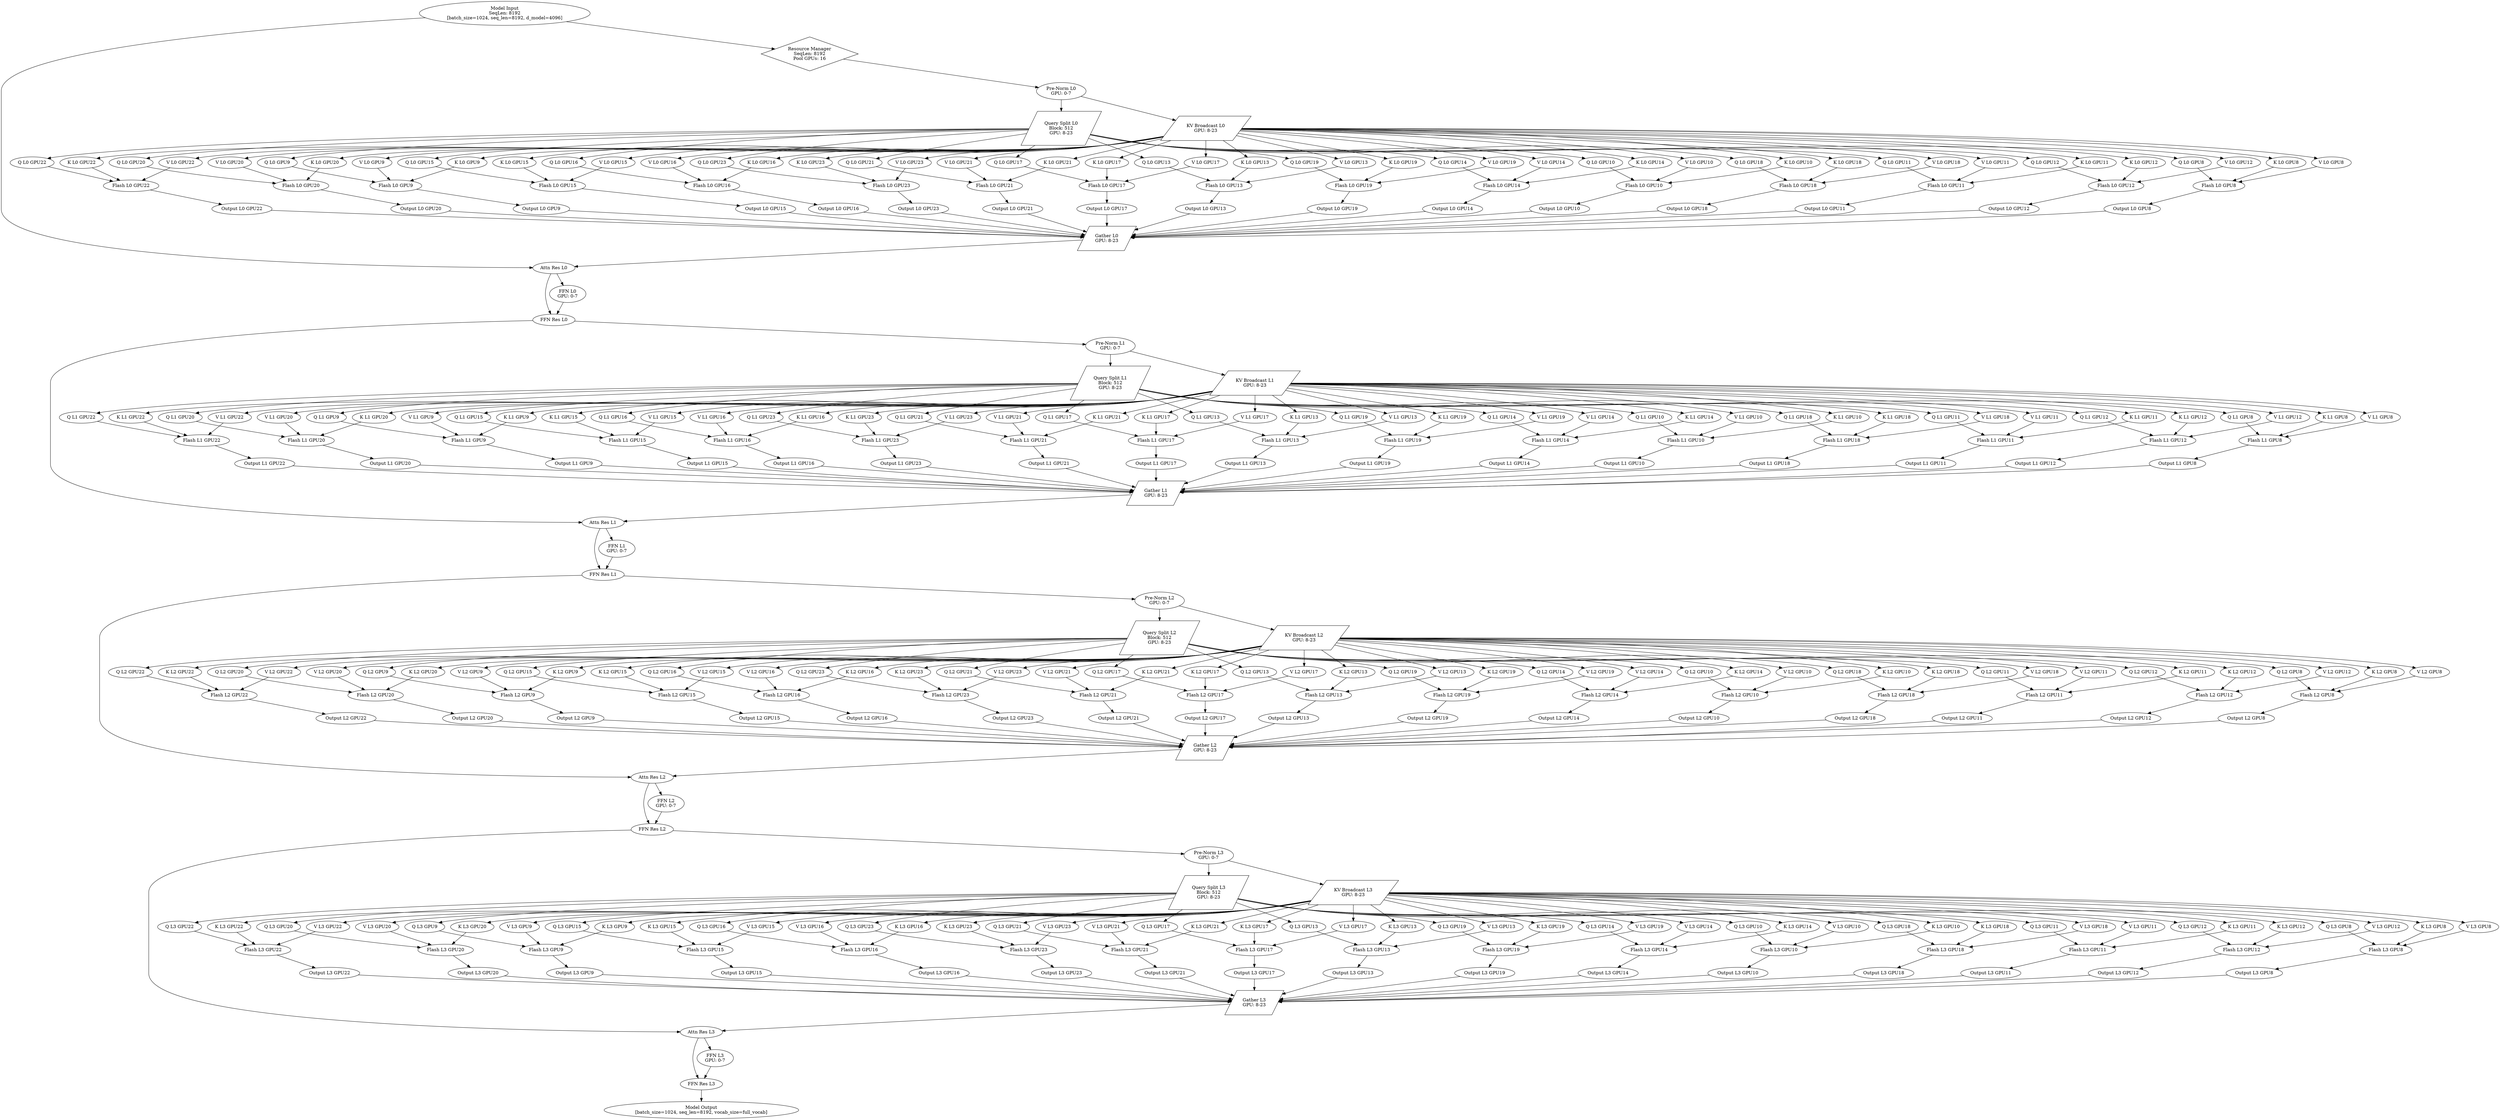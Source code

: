 digraph FA_Pool_24GPU_Config {
	rankdir=TB splines=spline
	input [label="Model Input
SeqLen: 8192
[batch_size=1024, seq_len=8192, d_model=4096]" fillcolor=lightgreen shape=ellipse]
	manager [label="Resource Manager
SeqLen: 8192
Pool GPUs: 16" fillcolor=gold shape=diamond]
	layer0_prenorm [label="Pre-Norm L0
GPU: 0-7" fillcolor=lightblue]
	layer0_qsplit [label="Query Split L0
Block: 512
GPU: 8-23" fillcolor=yellow shape=parallelogram]
	layer0_kvbroadcast [label="KV Broadcast L0
GPU: 8-23" fillcolor=yellow shape=parallelogram]
	layer0_attn_q_0 [label="Q L0 GPU8" fillcolor=lightcoral]
	layer0_attn_k_0 [label="K L0 GPU8" fillcolor=lightcoral]
	layer0_attn_v_0 [label="V L0 GPU8" fillcolor=lightcoral]
	layer0_flash_0 [label="Flash L0 GPU8" fillcolor=lightcoral]
	layer0_out_0 [label="Output L0 GPU8" fillcolor=lightcoral]
	layer0_attn_q_1 [label="Q L0 GPU9" fillcolor=lightcoral]
	layer0_attn_k_1 [label="K L0 GPU9" fillcolor=lightcoral]
	layer0_attn_v_1 [label="V L0 GPU9" fillcolor=lightcoral]
	layer0_flash_1 [label="Flash L0 GPU9" fillcolor=lightcoral]
	layer0_out_1 [label="Output L0 GPU9" fillcolor=lightcoral]
	layer0_attn_q_2 [label="Q L0 GPU10" fillcolor=lightcoral]
	layer0_attn_k_2 [label="K L0 GPU10" fillcolor=lightcoral]
	layer0_attn_v_2 [label="V L0 GPU10" fillcolor=lightcoral]
	layer0_flash_2 [label="Flash L0 GPU10" fillcolor=lightcoral]
	layer0_out_2 [label="Output L0 GPU10" fillcolor=lightcoral]
	layer0_attn_q_3 [label="Q L0 GPU11" fillcolor=lightcoral]
	layer0_attn_k_3 [label="K L0 GPU11" fillcolor=lightcoral]
	layer0_attn_v_3 [label="V L0 GPU11" fillcolor=lightcoral]
	layer0_flash_3 [label="Flash L0 GPU11" fillcolor=lightcoral]
	layer0_out_3 [label="Output L0 GPU11" fillcolor=lightcoral]
	layer0_attn_q_4 [label="Q L0 GPU12" fillcolor=lightcoral]
	layer0_attn_k_4 [label="K L0 GPU12" fillcolor=lightcoral]
	layer0_attn_v_4 [label="V L0 GPU12" fillcolor=lightcoral]
	layer0_flash_4 [label="Flash L0 GPU12" fillcolor=lightcoral]
	layer0_out_4 [label="Output L0 GPU12" fillcolor=lightcoral]
	layer0_attn_q_5 [label="Q L0 GPU13" fillcolor=lightcoral]
	layer0_attn_k_5 [label="K L0 GPU13" fillcolor=lightcoral]
	layer0_attn_v_5 [label="V L0 GPU13" fillcolor=lightcoral]
	layer0_flash_5 [label="Flash L0 GPU13" fillcolor=lightcoral]
	layer0_out_5 [label="Output L0 GPU13" fillcolor=lightcoral]
	layer0_attn_q_6 [label="Q L0 GPU14" fillcolor=lightcoral]
	layer0_attn_k_6 [label="K L0 GPU14" fillcolor=lightcoral]
	layer0_attn_v_6 [label="V L0 GPU14" fillcolor=lightcoral]
	layer0_flash_6 [label="Flash L0 GPU14" fillcolor=lightcoral]
	layer0_out_6 [label="Output L0 GPU14" fillcolor=lightcoral]
	layer0_attn_q_7 [label="Q L0 GPU15" fillcolor=lightcoral]
	layer0_attn_k_7 [label="K L0 GPU15" fillcolor=lightcoral]
	layer0_attn_v_7 [label="V L0 GPU15" fillcolor=lightcoral]
	layer0_flash_7 [label="Flash L0 GPU15" fillcolor=lightcoral]
	layer0_out_7 [label="Output L0 GPU15" fillcolor=lightcoral]
	layer0_attn_q_8 [label="Q L0 GPU16" fillcolor=lightcoral]
	layer0_attn_k_8 [label="K L0 GPU16" fillcolor=lightcoral]
	layer0_attn_v_8 [label="V L0 GPU16" fillcolor=lightcoral]
	layer0_flash_8 [label="Flash L0 GPU16" fillcolor=lightcoral]
	layer0_out_8 [label="Output L0 GPU16" fillcolor=lightcoral]
	layer0_attn_q_9 [label="Q L0 GPU17" fillcolor=lightcoral]
	layer0_attn_k_9 [label="K L0 GPU17" fillcolor=lightcoral]
	layer0_attn_v_9 [label="V L0 GPU17" fillcolor=lightcoral]
	layer0_flash_9 [label="Flash L0 GPU17" fillcolor=lightcoral]
	layer0_out_9 [label="Output L0 GPU17" fillcolor=lightcoral]
	layer0_attn_q_10 [label="Q L0 GPU18" fillcolor=lightcoral]
	layer0_attn_k_10 [label="K L0 GPU18" fillcolor=lightcoral]
	layer0_attn_v_10 [label="V L0 GPU18" fillcolor=lightcoral]
	layer0_flash_10 [label="Flash L0 GPU18" fillcolor=lightcoral]
	layer0_out_10 [label="Output L0 GPU18" fillcolor=lightcoral]
	layer0_attn_q_11 [label="Q L0 GPU19" fillcolor=lightcoral]
	layer0_attn_k_11 [label="K L0 GPU19" fillcolor=lightcoral]
	layer0_attn_v_11 [label="V L0 GPU19" fillcolor=lightcoral]
	layer0_flash_11 [label="Flash L0 GPU19" fillcolor=lightcoral]
	layer0_out_11 [label="Output L0 GPU19" fillcolor=lightcoral]
	layer0_attn_q_12 [label="Q L0 GPU20" fillcolor=lightcoral]
	layer0_attn_k_12 [label="K L0 GPU20" fillcolor=lightcoral]
	layer0_attn_v_12 [label="V L0 GPU20" fillcolor=lightcoral]
	layer0_flash_12 [label="Flash L0 GPU20" fillcolor=lightcoral]
	layer0_out_12 [label="Output L0 GPU20" fillcolor=lightcoral]
	layer0_attn_q_13 [label="Q L0 GPU21" fillcolor=lightcoral]
	layer0_attn_k_13 [label="K L0 GPU21" fillcolor=lightcoral]
	layer0_attn_v_13 [label="V L0 GPU21" fillcolor=lightcoral]
	layer0_flash_13 [label="Flash L0 GPU21" fillcolor=lightcoral]
	layer0_out_13 [label="Output L0 GPU21" fillcolor=lightcoral]
	layer0_attn_q_14 [label="Q L0 GPU22" fillcolor=lightcoral]
	layer0_attn_k_14 [label="K L0 GPU22" fillcolor=lightcoral]
	layer0_attn_v_14 [label="V L0 GPU22" fillcolor=lightcoral]
	layer0_flash_14 [label="Flash L0 GPU22" fillcolor=lightcoral]
	layer0_out_14 [label="Output L0 GPU22" fillcolor=lightcoral]
	layer0_attn_q_15 [label="Q L0 GPU23" fillcolor=lightcoral]
	layer0_attn_k_15 [label="K L0 GPU23" fillcolor=lightcoral]
	layer0_attn_v_15 [label="V L0 GPU23" fillcolor=lightcoral]
	layer0_flash_15 [label="Flash L0 GPU23" fillcolor=lightcoral]
	layer0_out_15 [label="Output L0 GPU23" fillcolor=lightcoral]
	layer0_gather [label="Gather L0
GPU: 8-23" fillcolor=yellow shape=parallelogram]
	layer0_attn_res [label="Attn Res L0" fillcolor=orange shape=ellipse]
	layer0_ffn [label="FFN L0
GPU: 0-7" fillcolor=lightblue]
	layer0_ffn_res [label="FFN Res L0" fillcolor=orange shape=ellipse]
	layer1_prenorm [label="Pre-Norm L1
GPU: 0-7" fillcolor=lightblue]
	layer1_qsplit [label="Query Split L1
Block: 512
GPU: 8-23" fillcolor=yellow shape=parallelogram]
	layer1_kvbroadcast [label="KV Broadcast L1
GPU: 8-23" fillcolor=yellow shape=parallelogram]
	layer1_attn_q_0 [label="Q L1 GPU8" fillcolor=lightcoral]
	layer1_attn_k_0 [label="K L1 GPU8" fillcolor=lightcoral]
	layer1_attn_v_0 [label="V L1 GPU8" fillcolor=lightcoral]
	layer1_flash_0 [label="Flash L1 GPU8" fillcolor=lightcoral]
	layer1_out_0 [label="Output L1 GPU8" fillcolor=lightcoral]
	layer1_attn_q_1 [label="Q L1 GPU9" fillcolor=lightcoral]
	layer1_attn_k_1 [label="K L1 GPU9" fillcolor=lightcoral]
	layer1_attn_v_1 [label="V L1 GPU9" fillcolor=lightcoral]
	layer1_flash_1 [label="Flash L1 GPU9" fillcolor=lightcoral]
	layer1_out_1 [label="Output L1 GPU9" fillcolor=lightcoral]
	layer1_attn_q_2 [label="Q L1 GPU10" fillcolor=lightcoral]
	layer1_attn_k_2 [label="K L1 GPU10" fillcolor=lightcoral]
	layer1_attn_v_2 [label="V L1 GPU10" fillcolor=lightcoral]
	layer1_flash_2 [label="Flash L1 GPU10" fillcolor=lightcoral]
	layer1_out_2 [label="Output L1 GPU10" fillcolor=lightcoral]
	layer1_attn_q_3 [label="Q L1 GPU11" fillcolor=lightcoral]
	layer1_attn_k_3 [label="K L1 GPU11" fillcolor=lightcoral]
	layer1_attn_v_3 [label="V L1 GPU11" fillcolor=lightcoral]
	layer1_flash_3 [label="Flash L1 GPU11" fillcolor=lightcoral]
	layer1_out_3 [label="Output L1 GPU11" fillcolor=lightcoral]
	layer1_attn_q_4 [label="Q L1 GPU12" fillcolor=lightcoral]
	layer1_attn_k_4 [label="K L1 GPU12" fillcolor=lightcoral]
	layer1_attn_v_4 [label="V L1 GPU12" fillcolor=lightcoral]
	layer1_flash_4 [label="Flash L1 GPU12" fillcolor=lightcoral]
	layer1_out_4 [label="Output L1 GPU12" fillcolor=lightcoral]
	layer1_attn_q_5 [label="Q L1 GPU13" fillcolor=lightcoral]
	layer1_attn_k_5 [label="K L1 GPU13" fillcolor=lightcoral]
	layer1_attn_v_5 [label="V L1 GPU13" fillcolor=lightcoral]
	layer1_flash_5 [label="Flash L1 GPU13" fillcolor=lightcoral]
	layer1_out_5 [label="Output L1 GPU13" fillcolor=lightcoral]
	layer1_attn_q_6 [label="Q L1 GPU14" fillcolor=lightcoral]
	layer1_attn_k_6 [label="K L1 GPU14" fillcolor=lightcoral]
	layer1_attn_v_6 [label="V L1 GPU14" fillcolor=lightcoral]
	layer1_flash_6 [label="Flash L1 GPU14" fillcolor=lightcoral]
	layer1_out_6 [label="Output L1 GPU14" fillcolor=lightcoral]
	layer1_attn_q_7 [label="Q L1 GPU15" fillcolor=lightcoral]
	layer1_attn_k_7 [label="K L1 GPU15" fillcolor=lightcoral]
	layer1_attn_v_7 [label="V L1 GPU15" fillcolor=lightcoral]
	layer1_flash_7 [label="Flash L1 GPU15" fillcolor=lightcoral]
	layer1_out_7 [label="Output L1 GPU15" fillcolor=lightcoral]
	layer1_attn_q_8 [label="Q L1 GPU16" fillcolor=lightcoral]
	layer1_attn_k_8 [label="K L1 GPU16" fillcolor=lightcoral]
	layer1_attn_v_8 [label="V L1 GPU16" fillcolor=lightcoral]
	layer1_flash_8 [label="Flash L1 GPU16" fillcolor=lightcoral]
	layer1_out_8 [label="Output L1 GPU16" fillcolor=lightcoral]
	layer1_attn_q_9 [label="Q L1 GPU17" fillcolor=lightcoral]
	layer1_attn_k_9 [label="K L1 GPU17" fillcolor=lightcoral]
	layer1_attn_v_9 [label="V L1 GPU17" fillcolor=lightcoral]
	layer1_flash_9 [label="Flash L1 GPU17" fillcolor=lightcoral]
	layer1_out_9 [label="Output L1 GPU17" fillcolor=lightcoral]
	layer1_attn_q_10 [label="Q L1 GPU18" fillcolor=lightcoral]
	layer1_attn_k_10 [label="K L1 GPU18" fillcolor=lightcoral]
	layer1_attn_v_10 [label="V L1 GPU18" fillcolor=lightcoral]
	layer1_flash_10 [label="Flash L1 GPU18" fillcolor=lightcoral]
	layer1_out_10 [label="Output L1 GPU18" fillcolor=lightcoral]
	layer1_attn_q_11 [label="Q L1 GPU19" fillcolor=lightcoral]
	layer1_attn_k_11 [label="K L1 GPU19" fillcolor=lightcoral]
	layer1_attn_v_11 [label="V L1 GPU19" fillcolor=lightcoral]
	layer1_flash_11 [label="Flash L1 GPU19" fillcolor=lightcoral]
	layer1_out_11 [label="Output L1 GPU19" fillcolor=lightcoral]
	layer1_attn_q_12 [label="Q L1 GPU20" fillcolor=lightcoral]
	layer1_attn_k_12 [label="K L1 GPU20" fillcolor=lightcoral]
	layer1_attn_v_12 [label="V L1 GPU20" fillcolor=lightcoral]
	layer1_flash_12 [label="Flash L1 GPU20" fillcolor=lightcoral]
	layer1_out_12 [label="Output L1 GPU20" fillcolor=lightcoral]
	layer1_attn_q_13 [label="Q L1 GPU21" fillcolor=lightcoral]
	layer1_attn_k_13 [label="K L1 GPU21" fillcolor=lightcoral]
	layer1_attn_v_13 [label="V L1 GPU21" fillcolor=lightcoral]
	layer1_flash_13 [label="Flash L1 GPU21" fillcolor=lightcoral]
	layer1_out_13 [label="Output L1 GPU21" fillcolor=lightcoral]
	layer1_attn_q_14 [label="Q L1 GPU22" fillcolor=lightcoral]
	layer1_attn_k_14 [label="K L1 GPU22" fillcolor=lightcoral]
	layer1_attn_v_14 [label="V L1 GPU22" fillcolor=lightcoral]
	layer1_flash_14 [label="Flash L1 GPU22" fillcolor=lightcoral]
	layer1_out_14 [label="Output L1 GPU22" fillcolor=lightcoral]
	layer1_attn_q_15 [label="Q L1 GPU23" fillcolor=lightcoral]
	layer1_attn_k_15 [label="K L1 GPU23" fillcolor=lightcoral]
	layer1_attn_v_15 [label="V L1 GPU23" fillcolor=lightcoral]
	layer1_flash_15 [label="Flash L1 GPU23" fillcolor=lightcoral]
	layer1_out_15 [label="Output L1 GPU23" fillcolor=lightcoral]
	layer1_gather [label="Gather L1
GPU: 8-23" fillcolor=yellow shape=parallelogram]
	layer1_attn_res [label="Attn Res L1" fillcolor=orange shape=ellipse]
	layer1_ffn [label="FFN L1
GPU: 0-7" fillcolor=lightblue]
	layer1_ffn_res [label="FFN Res L1" fillcolor=orange shape=ellipse]
	layer2_prenorm [label="Pre-Norm L2
GPU: 0-7" fillcolor=lightblue]
	layer2_qsplit [label="Query Split L2
Block: 512
GPU: 8-23" fillcolor=yellow shape=parallelogram]
	layer2_kvbroadcast [label="KV Broadcast L2
GPU: 8-23" fillcolor=yellow shape=parallelogram]
	layer2_attn_q_0 [label="Q L2 GPU8" fillcolor=lightcoral]
	layer2_attn_k_0 [label="K L2 GPU8" fillcolor=lightcoral]
	layer2_attn_v_0 [label="V L2 GPU8" fillcolor=lightcoral]
	layer2_flash_0 [label="Flash L2 GPU8" fillcolor=lightcoral]
	layer2_out_0 [label="Output L2 GPU8" fillcolor=lightcoral]
	layer2_attn_q_1 [label="Q L2 GPU9" fillcolor=lightcoral]
	layer2_attn_k_1 [label="K L2 GPU9" fillcolor=lightcoral]
	layer2_attn_v_1 [label="V L2 GPU9" fillcolor=lightcoral]
	layer2_flash_1 [label="Flash L2 GPU9" fillcolor=lightcoral]
	layer2_out_1 [label="Output L2 GPU9" fillcolor=lightcoral]
	layer2_attn_q_2 [label="Q L2 GPU10" fillcolor=lightcoral]
	layer2_attn_k_2 [label="K L2 GPU10" fillcolor=lightcoral]
	layer2_attn_v_2 [label="V L2 GPU10" fillcolor=lightcoral]
	layer2_flash_2 [label="Flash L2 GPU10" fillcolor=lightcoral]
	layer2_out_2 [label="Output L2 GPU10" fillcolor=lightcoral]
	layer2_attn_q_3 [label="Q L2 GPU11" fillcolor=lightcoral]
	layer2_attn_k_3 [label="K L2 GPU11" fillcolor=lightcoral]
	layer2_attn_v_3 [label="V L2 GPU11" fillcolor=lightcoral]
	layer2_flash_3 [label="Flash L2 GPU11" fillcolor=lightcoral]
	layer2_out_3 [label="Output L2 GPU11" fillcolor=lightcoral]
	layer2_attn_q_4 [label="Q L2 GPU12" fillcolor=lightcoral]
	layer2_attn_k_4 [label="K L2 GPU12" fillcolor=lightcoral]
	layer2_attn_v_4 [label="V L2 GPU12" fillcolor=lightcoral]
	layer2_flash_4 [label="Flash L2 GPU12" fillcolor=lightcoral]
	layer2_out_4 [label="Output L2 GPU12" fillcolor=lightcoral]
	layer2_attn_q_5 [label="Q L2 GPU13" fillcolor=lightcoral]
	layer2_attn_k_5 [label="K L2 GPU13" fillcolor=lightcoral]
	layer2_attn_v_5 [label="V L2 GPU13" fillcolor=lightcoral]
	layer2_flash_5 [label="Flash L2 GPU13" fillcolor=lightcoral]
	layer2_out_5 [label="Output L2 GPU13" fillcolor=lightcoral]
	layer2_attn_q_6 [label="Q L2 GPU14" fillcolor=lightcoral]
	layer2_attn_k_6 [label="K L2 GPU14" fillcolor=lightcoral]
	layer2_attn_v_6 [label="V L2 GPU14" fillcolor=lightcoral]
	layer2_flash_6 [label="Flash L2 GPU14" fillcolor=lightcoral]
	layer2_out_6 [label="Output L2 GPU14" fillcolor=lightcoral]
	layer2_attn_q_7 [label="Q L2 GPU15" fillcolor=lightcoral]
	layer2_attn_k_7 [label="K L2 GPU15" fillcolor=lightcoral]
	layer2_attn_v_7 [label="V L2 GPU15" fillcolor=lightcoral]
	layer2_flash_7 [label="Flash L2 GPU15" fillcolor=lightcoral]
	layer2_out_7 [label="Output L2 GPU15" fillcolor=lightcoral]
	layer2_attn_q_8 [label="Q L2 GPU16" fillcolor=lightcoral]
	layer2_attn_k_8 [label="K L2 GPU16" fillcolor=lightcoral]
	layer2_attn_v_8 [label="V L2 GPU16" fillcolor=lightcoral]
	layer2_flash_8 [label="Flash L2 GPU16" fillcolor=lightcoral]
	layer2_out_8 [label="Output L2 GPU16" fillcolor=lightcoral]
	layer2_attn_q_9 [label="Q L2 GPU17" fillcolor=lightcoral]
	layer2_attn_k_9 [label="K L2 GPU17" fillcolor=lightcoral]
	layer2_attn_v_9 [label="V L2 GPU17" fillcolor=lightcoral]
	layer2_flash_9 [label="Flash L2 GPU17" fillcolor=lightcoral]
	layer2_out_9 [label="Output L2 GPU17" fillcolor=lightcoral]
	layer2_attn_q_10 [label="Q L2 GPU18" fillcolor=lightcoral]
	layer2_attn_k_10 [label="K L2 GPU18" fillcolor=lightcoral]
	layer2_attn_v_10 [label="V L2 GPU18" fillcolor=lightcoral]
	layer2_flash_10 [label="Flash L2 GPU18" fillcolor=lightcoral]
	layer2_out_10 [label="Output L2 GPU18" fillcolor=lightcoral]
	layer2_attn_q_11 [label="Q L2 GPU19" fillcolor=lightcoral]
	layer2_attn_k_11 [label="K L2 GPU19" fillcolor=lightcoral]
	layer2_attn_v_11 [label="V L2 GPU19" fillcolor=lightcoral]
	layer2_flash_11 [label="Flash L2 GPU19" fillcolor=lightcoral]
	layer2_out_11 [label="Output L2 GPU19" fillcolor=lightcoral]
	layer2_attn_q_12 [label="Q L2 GPU20" fillcolor=lightcoral]
	layer2_attn_k_12 [label="K L2 GPU20" fillcolor=lightcoral]
	layer2_attn_v_12 [label="V L2 GPU20" fillcolor=lightcoral]
	layer2_flash_12 [label="Flash L2 GPU20" fillcolor=lightcoral]
	layer2_out_12 [label="Output L2 GPU20" fillcolor=lightcoral]
	layer2_attn_q_13 [label="Q L2 GPU21" fillcolor=lightcoral]
	layer2_attn_k_13 [label="K L2 GPU21" fillcolor=lightcoral]
	layer2_attn_v_13 [label="V L2 GPU21" fillcolor=lightcoral]
	layer2_flash_13 [label="Flash L2 GPU21" fillcolor=lightcoral]
	layer2_out_13 [label="Output L2 GPU21" fillcolor=lightcoral]
	layer2_attn_q_14 [label="Q L2 GPU22" fillcolor=lightcoral]
	layer2_attn_k_14 [label="K L2 GPU22" fillcolor=lightcoral]
	layer2_attn_v_14 [label="V L2 GPU22" fillcolor=lightcoral]
	layer2_flash_14 [label="Flash L2 GPU22" fillcolor=lightcoral]
	layer2_out_14 [label="Output L2 GPU22" fillcolor=lightcoral]
	layer2_attn_q_15 [label="Q L2 GPU23" fillcolor=lightcoral]
	layer2_attn_k_15 [label="K L2 GPU23" fillcolor=lightcoral]
	layer2_attn_v_15 [label="V L2 GPU23" fillcolor=lightcoral]
	layer2_flash_15 [label="Flash L2 GPU23" fillcolor=lightcoral]
	layer2_out_15 [label="Output L2 GPU23" fillcolor=lightcoral]
	layer2_gather [label="Gather L2
GPU: 8-23" fillcolor=yellow shape=parallelogram]
	layer2_attn_res [label="Attn Res L2" fillcolor=orange shape=ellipse]
	layer2_ffn [label="FFN L2
GPU: 0-7" fillcolor=lightblue]
	layer2_ffn_res [label="FFN Res L2" fillcolor=orange shape=ellipse]
	layer3_prenorm [label="Pre-Norm L3
GPU: 0-7" fillcolor=lightblue]
	layer3_qsplit [label="Query Split L3
Block: 512
GPU: 8-23" fillcolor=yellow shape=parallelogram]
	layer3_kvbroadcast [label="KV Broadcast L3
GPU: 8-23" fillcolor=yellow shape=parallelogram]
	layer3_attn_q_0 [label="Q L3 GPU8" fillcolor=lightcoral]
	layer3_attn_k_0 [label="K L3 GPU8" fillcolor=lightcoral]
	layer3_attn_v_0 [label="V L3 GPU8" fillcolor=lightcoral]
	layer3_flash_0 [label="Flash L3 GPU8" fillcolor=lightcoral]
	layer3_out_0 [label="Output L3 GPU8" fillcolor=lightcoral]
	layer3_attn_q_1 [label="Q L3 GPU9" fillcolor=lightcoral]
	layer3_attn_k_1 [label="K L3 GPU9" fillcolor=lightcoral]
	layer3_attn_v_1 [label="V L3 GPU9" fillcolor=lightcoral]
	layer3_flash_1 [label="Flash L3 GPU9" fillcolor=lightcoral]
	layer3_out_1 [label="Output L3 GPU9" fillcolor=lightcoral]
	layer3_attn_q_2 [label="Q L3 GPU10" fillcolor=lightcoral]
	layer3_attn_k_2 [label="K L3 GPU10" fillcolor=lightcoral]
	layer3_attn_v_2 [label="V L3 GPU10" fillcolor=lightcoral]
	layer3_flash_2 [label="Flash L3 GPU10" fillcolor=lightcoral]
	layer3_out_2 [label="Output L3 GPU10" fillcolor=lightcoral]
	layer3_attn_q_3 [label="Q L3 GPU11" fillcolor=lightcoral]
	layer3_attn_k_3 [label="K L3 GPU11" fillcolor=lightcoral]
	layer3_attn_v_3 [label="V L3 GPU11" fillcolor=lightcoral]
	layer3_flash_3 [label="Flash L3 GPU11" fillcolor=lightcoral]
	layer3_out_3 [label="Output L3 GPU11" fillcolor=lightcoral]
	layer3_attn_q_4 [label="Q L3 GPU12" fillcolor=lightcoral]
	layer3_attn_k_4 [label="K L3 GPU12" fillcolor=lightcoral]
	layer3_attn_v_4 [label="V L3 GPU12" fillcolor=lightcoral]
	layer3_flash_4 [label="Flash L3 GPU12" fillcolor=lightcoral]
	layer3_out_4 [label="Output L3 GPU12" fillcolor=lightcoral]
	layer3_attn_q_5 [label="Q L3 GPU13" fillcolor=lightcoral]
	layer3_attn_k_5 [label="K L3 GPU13" fillcolor=lightcoral]
	layer3_attn_v_5 [label="V L3 GPU13" fillcolor=lightcoral]
	layer3_flash_5 [label="Flash L3 GPU13" fillcolor=lightcoral]
	layer3_out_5 [label="Output L3 GPU13" fillcolor=lightcoral]
	layer3_attn_q_6 [label="Q L3 GPU14" fillcolor=lightcoral]
	layer3_attn_k_6 [label="K L3 GPU14" fillcolor=lightcoral]
	layer3_attn_v_6 [label="V L3 GPU14" fillcolor=lightcoral]
	layer3_flash_6 [label="Flash L3 GPU14" fillcolor=lightcoral]
	layer3_out_6 [label="Output L3 GPU14" fillcolor=lightcoral]
	layer3_attn_q_7 [label="Q L3 GPU15" fillcolor=lightcoral]
	layer3_attn_k_7 [label="K L3 GPU15" fillcolor=lightcoral]
	layer3_attn_v_7 [label="V L3 GPU15" fillcolor=lightcoral]
	layer3_flash_7 [label="Flash L3 GPU15" fillcolor=lightcoral]
	layer3_out_7 [label="Output L3 GPU15" fillcolor=lightcoral]
	layer3_attn_q_8 [label="Q L3 GPU16" fillcolor=lightcoral]
	layer3_attn_k_8 [label="K L3 GPU16" fillcolor=lightcoral]
	layer3_attn_v_8 [label="V L3 GPU16" fillcolor=lightcoral]
	layer3_flash_8 [label="Flash L3 GPU16" fillcolor=lightcoral]
	layer3_out_8 [label="Output L3 GPU16" fillcolor=lightcoral]
	layer3_attn_q_9 [label="Q L3 GPU17" fillcolor=lightcoral]
	layer3_attn_k_9 [label="K L3 GPU17" fillcolor=lightcoral]
	layer3_attn_v_9 [label="V L3 GPU17" fillcolor=lightcoral]
	layer3_flash_9 [label="Flash L3 GPU17" fillcolor=lightcoral]
	layer3_out_9 [label="Output L3 GPU17" fillcolor=lightcoral]
	layer3_attn_q_10 [label="Q L3 GPU18" fillcolor=lightcoral]
	layer3_attn_k_10 [label="K L3 GPU18" fillcolor=lightcoral]
	layer3_attn_v_10 [label="V L3 GPU18" fillcolor=lightcoral]
	layer3_flash_10 [label="Flash L3 GPU18" fillcolor=lightcoral]
	layer3_out_10 [label="Output L3 GPU18" fillcolor=lightcoral]
	layer3_attn_q_11 [label="Q L3 GPU19" fillcolor=lightcoral]
	layer3_attn_k_11 [label="K L3 GPU19" fillcolor=lightcoral]
	layer3_attn_v_11 [label="V L3 GPU19" fillcolor=lightcoral]
	layer3_flash_11 [label="Flash L3 GPU19" fillcolor=lightcoral]
	layer3_out_11 [label="Output L3 GPU19" fillcolor=lightcoral]
	layer3_attn_q_12 [label="Q L3 GPU20" fillcolor=lightcoral]
	layer3_attn_k_12 [label="K L3 GPU20" fillcolor=lightcoral]
	layer3_attn_v_12 [label="V L3 GPU20" fillcolor=lightcoral]
	layer3_flash_12 [label="Flash L3 GPU20" fillcolor=lightcoral]
	layer3_out_12 [label="Output L3 GPU20" fillcolor=lightcoral]
	layer3_attn_q_13 [label="Q L3 GPU21" fillcolor=lightcoral]
	layer3_attn_k_13 [label="K L3 GPU21" fillcolor=lightcoral]
	layer3_attn_v_13 [label="V L3 GPU21" fillcolor=lightcoral]
	layer3_flash_13 [label="Flash L3 GPU21" fillcolor=lightcoral]
	layer3_out_13 [label="Output L3 GPU21" fillcolor=lightcoral]
	layer3_attn_q_14 [label="Q L3 GPU22" fillcolor=lightcoral]
	layer3_attn_k_14 [label="K L3 GPU22" fillcolor=lightcoral]
	layer3_attn_v_14 [label="V L3 GPU22" fillcolor=lightcoral]
	layer3_flash_14 [label="Flash L3 GPU22" fillcolor=lightcoral]
	layer3_out_14 [label="Output L3 GPU22" fillcolor=lightcoral]
	layer3_attn_q_15 [label="Q L3 GPU23" fillcolor=lightcoral]
	layer3_attn_k_15 [label="K L3 GPU23" fillcolor=lightcoral]
	layer3_attn_v_15 [label="V L3 GPU23" fillcolor=lightcoral]
	layer3_flash_15 [label="Flash L3 GPU23" fillcolor=lightcoral]
	layer3_out_15 [label="Output L3 GPU23" fillcolor=lightcoral]
	layer3_gather [label="Gather L3
GPU: 8-23" fillcolor=yellow shape=parallelogram]
	layer3_attn_res [label="Attn Res L3" fillcolor=orange shape=ellipse]
	layer3_ffn [label="FFN L3
GPU: 0-7" fillcolor=lightblue]
	layer3_ffn_res [label="FFN Res L3" fillcolor=orange shape=ellipse]
	output [label="Model Output
[batch_size=1024, seq_len=8192, vocab_size=full_vocab]" fillcolor=lightgreen shape=ellipse]
	input -> manager
	manager -> layer0_prenorm
	layer0_prenorm -> layer0_qsplit
	layer0_prenorm -> layer0_kvbroadcast
	layer0_qsplit -> layer0_attn_q_0
	layer0_kvbroadcast -> layer0_attn_k_0
	layer0_kvbroadcast -> layer0_attn_v_0
	layer0_attn_q_0 -> layer0_flash_0
	layer0_attn_k_0 -> layer0_flash_0
	layer0_attn_v_0 -> layer0_flash_0
	layer0_flash_0 -> layer0_out_0
	layer0_out_0 -> layer0_gather
	layer0_qsplit -> layer0_attn_q_1
	layer0_kvbroadcast -> layer0_attn_k_1
	layer0_kvbroadcast -> layer0_attn_v_1
	layer0_attn_q_1 -> layer0_flash_1
	layer0_attn_k_1 -> layer0_flash_1
	layer0_attn_v_1 -> layer0_flash_1
	layer0_flash_1 -> layer0_out_1
	layer0_out_1 -> layer0_gather
	layer0_qsplit -> layer0_attn_q_2
	layer0_kvbroadcast -> layer0_attn_k_2
	layer0_kvbroadcast -> layer0_attn_v_2
	layer0_attn_q_2 -> layer0_flash_2
	layer0_attn_k_2 -> layer0_flash_2
	layer0_attn_v_2 -> layer0_flash_2
	layer0_flash_2 -> layer0_out_2
	layer0_out_2 -> layer0_gather
	layer0_qsplit -> layer0_attn_q_3
	layer0_kvbroadcast -> layer0_attn_k_3
	layer0_kvbroadcast -> layer0_attn_v_3
	layer0_attn_q_3 -> layer0_flash_3
	layer0_attn_k_3 -> layer0_flash_3
	layer0_attn_v_3 -> layer0_flash_3
	layer0_flash_3 -> layer0_out_3
	layer0_out_3 -> layer0_gather
	layer0_qsplit -> layer0_attn_q_4
	layer0_kvbroadcast -> layer0_attn_k_4
	layer0_kvbroadcast -> layer0_attn_v_4
	layer0_attn_q_4 -> layer0_flash_4
	layer0_attn_k_4 -> layer0_flash_4
	layer0_attn_v_4 -> layer0_flash_4
	layer0_flash_4 -> layer0_out_4
	layer0_out_4 -> layer0_gather
	layer0_qsplit -> layer0_attn_q_5
	layer0_kvbroadcast -> layer0_attn_k_5
	layer0_kvbroadcast -> layer0_attn_v_5
	layer0_attn_q_5 -> layer0_flash_5
	layer0_attn_k_5 -> layer0_flash_5
	layer0_attn_v_5 -> layer0_flash_5
	layer0_flash_5 -> layer0_out_5
	layer0_out_5 -> layer0_gather
	layer0_qsplit -> layer0_attn_q_6
	layer0_kvbroadcast -> layer0_attn_k_6
	layer0_kvbroadcast -> layer0_attn_v_6
	layer0_attn_q_6 -> layer0_flash_6
	layer0_attn_k_6 -> layer0_flash_6
	layer0_attn_v_6 -> layer0_flash_6
	layer0_flash_6 -> layer0_out_6
	layer0_out_6 -> layer0_gather
	layer0_qsplit -> layer0_attn_q_7
	layer0_kvbroadcast -> layer0_attn_k_7
	layer0_kvbroadcast -> layer0_attn_v_7
	layer0_attn_q_7 -> layer0_flash_7
	layer0_attn_k_7 -> layer0_flash_7
	layer0_attn_v_7 -> layer0_flash_7
	layer0_flash_7 -> layer0_out_7
	layer0_out_7 -> layer0_gather
	layer0_qsplit -> layer0_attn_q_8
	layer0_kvbroadcast -> layer0_attn_k_8
	layer0_kvbroadcast -> layer0_attn_v_8
	layer0_attn_q_8 -> layer0_flash_8
	layer0_attn_k_8 -> layer0_flash_8
	layer0_attn_v_8 -> layer0_flash_8
	layer0_flash_8 -> layer0_out_8
	layer0_out_8 -> layer0_gather
	layer0_qsplit -> layer0_attn_q_9
	layer0_kvbroadcast -> layer0_attn_k_9
	layer0_kvbroadcast -> layer0_attn_v_9
	layer0_attn_q_9 -> layer0_flash_9
	layer0_attn_k_9 -> layer0_flash_9
	layer0_attn_v_9 -> layer0_flash_9
	layer0_flash_9 -> layer0_out_9
	layer0_out_9 -> layer0_gather
	layer0_qsplit -> layer0_attn_q_10
	layer0_kvbroadcast -> layer0_attn_k_10
	layer0_kvbroadcast -> layer0_attn_v_10
	layer0_attn_q_10 -> layer0_flash_10
	layer0_attn_k_10 -> layer0_flash_10
	layer0_attn_v_10 -> layer0_flash_10
	layer0_flash_10 -> layer0_out_10
	layer0_out_10 -> layer0_gather
	layer0_qsplit -> layer0_attn_q_11
	layer0_kvbroadcast -> layer0_attn_k_11
	layer0_kvbroadcast -> layer0_attn_v_11
	layer0_attn_q_11 -> layer0_flash_11
	layer0_attn_k_11 -> layer0_flash_11
	layer0_attn_v_11 -> layer0_flash_11
	layer0_flash_11 -> layer0_out_11
	layer0_out_11 -> layer0_gather
	layer0_qsplit -> layer0_attn_q_12
	layer0_kvbroadcast -> layer0_attn_k_12
	layer0_kvbroadcast -> layer0_attn_v_12
	layer0_attn_q_12 -> layer0_flash_12
	layer0_attn_k_12 -> layer0_flash_12
	layer0_attn_v_12 -> layer0_flash_12
	layer0_flash_12 -> layer0_out_12
	layer0_out_12 -> layer0_gather
	layer0_qsplit -> layer0_attn_q_13
	layer0_kvbroadcast -> layer0_attn_k_13
	layer0_kvbroadcast -> layer0_attn_v_13
	layer0_attn_q_13 -> layer0_flash_13
	layer0_attn_k_13 -> layer0_flash_13
	layer0_attn_v_13 -> layer0_flash_13
	layer0_flash_13 -> layer0_out_13
	layer0_out_13 -> layer0_gather
	layer0_qsplit -> layer0_attn_q_14
	layer0_kvbroadcast -> layer0_attn_k_14
	layer0_kvbroadcast -> layer0_attn_v_14
	layer0_attn_q_14 -> layer0_flash_14
	layer0_attn_k_14 -> layer0_flash_14
	layer0_attn_v_14 -> layer0_flash_14
	layer0_flash_14 -> layer0_out_14
	layer0_out_14 -> layer0_gather
	layer0_qsplit -> layer0_attn_q_15
	layer0_kvbroadcast -> layer0_attn_k_15
	layer0_kvbroadcast -> layer0_attn_v_15
	layer0_attn_q_15 -> layer0_flash_15
	layer0_attn_k_15 -> layer0_flash_15
	layer0_attn_v_15 -> layer0_flash_15
	layer0_flash_15 -> layer0_out_15
	layer0_out_15 -> layer0_gather
	input -> layer0_attn_res
	layer0_gather -> layer0_attn_res
	layer0_attn_res -> layer0_ffn
	layer0_attn_res -> layer0_ffn_res
	layer0_ffn -> layer0_ffn_res
	layer0_ffn_res -> layer1_prenorm
	layer1_prenorm -> layer1_qsplit
	layer1_prenorm -> layer1_kvbroadcast
	layer1_qsplit -> layer1_attn_q_0
	layer1_kvbroadcast -> layer1_attn_k_0
	layer1_kvbroadcast -> layer1_attn_v_0
	layer1_attn_q_0 -> layer1_flash_0
	layer1_attn_k_0 -> layer1_flash_0
	layer1_attn_v_0 -> layer1_flash_0
	layer1_flash_0 -> layer1_out_0
	layer1_out_0 -> layer1_gather
	layer1_qsplit -> layer1_attn_q_1
	layer1_kvbroadcast -> layer1_attn_k_1
	layer1_kvbroadcast -> layer1_attn_v_1
	layer1_attn_q_1 -> layer1_flash_1
	layer1_attn_k_1 -> layer1_flash_1
	layer1_attn_v_1 -> layer1_flash_1
	layer1_flash_1 -> layer1_out_1
	layer1_out_1 -> layer1_gather
	layer1_qsplit -> layer1_attn_q_2
	layer1_kvbroadcast -> layer1_attn_k_2
	layer1_kvbroadcast -> layer1_attn_v_2
	layer1_attn_q_2 -> layer1_flash_2
	layer1_attn_k_2 -> layer1_flash_2
	layer1_attn_v_2 -> layer1_flash_2
	layer1_flash_2 -> layer1_out_2
	layer1_out_2 -> layer1_gather
	layer1_qsplit -> layer1_attn_q_3
	layer1_kvbroadcast -> layer1_attn_k_3
	layer1_kvbroadcast -> layer1_attn_v_3
	layer1_attn_q_3 -> layer1_flash_3
	layer1_attn_k_3 -> layer1_flash_3
	layer1_attn_v_3 -> layer1_flash_3
	layer1_flash_3 -> layer1_out_3
	layer1_out_3 -> layer1_gather
	layer1_qsplit -> layer1_attn_q_4
	layer1_kvbroadcast -> layer1_attn_k_4
	layer1_kvbroadcast -> layer1_attn_v_4
	layer1_attn_q_4 -> layer1_flash_4
	layer1_attn_k_4 -> layer1_flash_4
	layer1_attn_v_4 -> layer1_flash_4
	layer1_flash_4 -> layer1_out_4
	layer1_out_4 -> layer1_gather
	layer1_qsplit -> layer1_attn_q_5
	layer1_kvbroadcast -> layer1_attn_k_5
	layer1_kvbroadcast -> layer1_attn_v_5
	layer1_attn_q_5 -> layer1_flash_5
	layer1_attn_k_5 -> layer1_flash_5
	layer1_attn_v_5 -> layer1_flash_5
	layer1_flash_5 -> layer1_out_5
	layer1_out_5 -> layer1_gather
	layer1_qsplit -> layer1_attn_q_6
	layer1_kvbroadcast -> layer1_attn_k_6
	layer1_kvbroadcast -> layer1_attn_v_6
	layer1_attn_q_6 -> layer1_flash_6
	layer1_attn_k_6 -> layer1_flash_6
	layer1_attn_v_6 -> layer1_flash_6
	layer1_flash_6 -> layer1_out_6
	layer1_out_6 -> layer1_gather
	layer1_qsplit -> layer1_attn_q_7
	layer1_kvbroadcast -> layer1_attn_k_7
	layer1_kvbroadcast -> layer1_attn_v_7
	layer1_attn_q_7 -> layer1_flash_7
	layer1_attn_k_7 -> layer1_flash_7
	layer1_attn_v_7 -> layer1_flash_7
	layer1_flash_7 -> layer1_out_7
	layer1_out_7 -> layer1_gather
	layer1_qsplit -> layer1_attn_q_8
	layer1_kvbroadcast -> layer1_attn_k_8
	layer1_kvbroadcast -> layer1_attn_v_8
	layer1_attn_q_8 -> layer1_flash_8
	layer1_attn_k_8 -> layer1_flash_8
	layer1_attn_v_8 -> layer1_flash_8
	layer1_flash_8 -> layer1_out_8
	layer1_out_8 -> layer1_gather
	layer1_qsplit -> layer1_attn_q_9
	layer1_kvbroadcast -> layer1_attn_k_9
	layer1_kvbroadcast -> layer1_attn_v_9
	layer1_attn_q_9 -> layer1_flash_9
	layer1_attn_k_9 -> layer1_flash_9
	layer1_attn_v_9 -> layer1_flash_9
	layer1_flash_9 -> layer1_out_9
	layer1_out_9 -> layer1_gather
	layer1_qsplit -> layer1_attn_q_10
	layer1_kvbroadcast -> layer1_attn_k_10
	layer1_kvbroadcast -> layer1_attn_v_10
	layer1_attn_q_10 -> layer1_flash_10
	layer1_attn_k_10 -> layer1_flash_10
	layer1_attn_v_10 -> layer1_flash_10
	layer1_flash_10 -> layer1_out_10
	layer1_out_10 -> layer1_gather
	layer1_qsplit -> layer1_attn_q_11
	layer1_kvbroadcast -> layer1_attn_k_11
	layer1_kvbroadcast -> layer1_attn_v_11
	layer1_attn_q_11 -> layer1_flash_11
	layer1_attn_k_11 -> layer1_flash_11
	layer1_attn_v_11 -> layer1_flash_11
	layer1_flash_11 -> layer1_out_11
	layer1_out_11 -> layer1_gather
	layer1_qsplit -> layer1_attn_q_12
	layer1_kvbroadcast -> layer1_attn_k_12
	layer1_kvbroadcast -> layer1_attn_v_12
	layer1_attn_q_12 -> layer1_flash_12
	layer1_attn_k_12 -> layer1_flash_12
	layer1_attn_v_12 -> layer1_flash_12
	layer1_flash_12 -> layer1_out_12
	layer1_out_12 -> layer1_gather
	layer1_qsplit -> layer1_attn_q_13
	layer1_kvbroadcast -> layer1_attn_k_13
	layer1_kvbroadcast -> layer1_attn_v_13
	layer1_attn_q_13 -> layer1_flash_13
	layer1_attn_k_13 -> layer1_flash_13
	layer1_attn_v_13 -> layer1_flash_13
	layer1_flash_13 -> layer1_out_13
	layer1_out_13 -> layer1_gather
	layer1_qsplit -> layer1_attn_q_14
	layer1_kvbroadcast -> layer1_attn_k_14
	layer1_kvbroadcast -> layer1_attn_v_14
	layer1_attn_q_14 -> layer1_flash_14
	layer1_attn_k_14 -> layer1_flash_14
	layer1_attn_v_14 -> layer1_flash_14
	layer1_flash_14 -> layer1_out_14
	layer1_out_14 -> layer1_gather
	layer1_qsplit -> layer1_attn_q_15
	layer1_kvbroadcast -> layer1_attn_k_15
	layer1_kvbroadcast -> layer1_attn_v_15
	layer1_attn_q_15 -> layer1_flash_15
	layer1_attn_k_15 -> layer1_flash_15
	layer1_attn_v_15 -> layer1_flash_15
	layer1_flash_15 -> layer1_out_15
	layer1_out_15 -> layer1_gather
	layer0_ffn_res -> layer1_attn_res
	layer1_gather -> layer1_attn_res
	layer1_attn_res -> layer1_ffn
	layer1_attn_res -> layer1_ffn_res
	layer1_ffn -> layer1_ffn_res
	layer1_ffn_res -> layer2_prenorm
	layer2_prenorm -> layer2_qsplit
	layer2_prenorm -> layer2_kvbroadcast
	layer2_qsplit -> layer2_attn_q_0
	layer2_kvbroadcast -> layer2_attn_k_0
	layer2_kvbroadcast -> layer2_attn_v_0
	layer2_attn_q_0 -> layer2_flash_0
	layer2_attn_k_0 -> layer2_flash_0
	layer2_attn_v_0 -> layer2_flash_0
	layer2_flash_0 -> layer2_out_0
	layer2_out_0 -> layer2_gather
	layer2_qsplit -> layer2_attn_q_1
	layer2_kvbroadcast -> layer2_attn_k_1
	layer2_kvbroadcast -> layer2_attn_v_1
	layer2_attn_q_1 -> layer2_flash_1
	layer2_attn_k_1 -> layer2_flash_1
	layer2_attn_v_1 -> layer2_flash_1
	layer2_flash_1 -> layer2_out_1
	layer2_out_1 -> layer2_gather
	layer2_qsplit -> layer2_attn_q_2
	layer2_kvbroadcast -> layer2_attn_k_2
	layer2_kvbroadcast -> layer2_attn_v_2
	layer2_attn_q_2 -> layer2_flash_2
	layer2_attn_k_2 -> layer2_flash_2
	layer2_attn_v_2 -> layer2_flash_2
	layer2_flash_2 -> layer2_out_2
	layer2_out_2 -> layer2_gather
	layer2_qsplit -> layer2_attn_q_3
	layer2_kvbroadcast -> layer2_attn_k_3
	layer2_kvbroadcast -> layer2_attn_v_3
	layer2_attn_q_3 -> layer2_flash_3
	layer2_attn_k_3 -> layer2_flash_3
	layer2_attn_v_3 -> layer2_flash_3
	layer2_flash_3 -> layer2_out_3
	layer2_out_3 -> layer2_gather
	layer2_qsplit -> layer2_attn_q_4
	layer2_kvbroadcast -> layer2_attn_k_4
	layer2_kvbroadcast -> layer2_attn_v_4
	layer2_attn_q_4 -> layer2_flash_4
	layer2_attn_k_4 -> layer2_flash_4
	layer2_attn_v_4 -> layer2_flash_4
	layer2_flash_4 -> layer2_out_4
	layer2_out_4 -> layer2_gather
	layer2_qsplit -> layer2_attn_q_5
	layer2_kvbroadcast -> layer2_attn_k_5
	layer2_kvbroadcast -> layer2_attn_v_5
	layer2_attn_q_5 -> layer2_flash_5
	layer2_attn_k_5 -> layer2_flash_5
	layer2_attn_v_5 -> layer2_flash_5
	layer2_flash_5 -> layer2_out_5
	layer2_out_5 -> layer2_gather
	layer2_qsplit -> layer2_attn_q_6
	layer2_kvbroadcast -> layer2_attn_k_6
	layer2_kvbroadcast -> layer2_attn_v_6
	layer2_attn_q_6 -> layer2_flash_6
	layer2_attn_k_6 -> layer2_flash_6
	layer2_attn_v_6 -> layer2_flash_6
	layer2_flash_6 -> layer2_out_6
	layer2_out_6 -> layer2_gather
	layer2_qsplit -> layer2_attn_q_7
	layer2_kvbroadcast -> layer2_attn_k_7
	layer2_kvbroadcast -> layer2_attn_v_7
	layer2_attn_q_7 -> layer2_flash_7
	layer2_attn_k_7 -> layer2_flash_7
	layer2_attn_v_7 -> layer2_flash_7
	layer2_flash_7 -> layer2_out_7
	layer2_out_7 -> layer2_gather
	layer2_qsplit -> layer2_attn_q_8
	layer2_kvbroadcast -> layer2_attn_k_8
	layer2_kvbroadcast -> layer2_attn_v_8
	layer2_attn_q_8 -> layer2_flash_8
	layer2_attn_k_8 -> layer2_flash_8
	layer2_attn_v_8 -> layer2_flash_8
	layer2_flash_8 -> layer2_out_8
	layer2_out_8 -> layer2_gather
	layer2_qsplit -> layer2_attn_q_9
	layer2_kvbroadcast -> layer2_attn_k_9
	layer2_kvbroadcast -> layer2_attn_v_9
	layer2_attn_q_9 -> layer2_flash_9
	layer2_attn_k_9 -> layer2_flash_9
	layer2_attn_v_9 -> layer2_flash_9
	layer2_flash_9 -> layer2_out_9
	layer2_out_9 -> layer2_gather
	layer2_qsplit -> layer2_attn_q_10
	layer2_kvbroadcast -> layer2_attn_k_10
	layer2_kvbroadcast -> layer2_attn_v_10
	layer2_attn_q_10 -> layer2_flash_10
	layer2_attn_k_10 -> layer2_flash_10
	layer2_attn_v_10 -> layer2_flash_10
	layer2_flash_10 -> layer2_out_10
	layer2_out_10 -> layer2_gather
	layer2_qsplit -> layer2_attn_q_11
	layer2_kvbroadcast -> layer2_attn_k_11
	layer2_kvbroadcast -> layer2_attn_v_11
	layer2_attn_q_11 -> layer2_flash_11
	layer2_attn_k_11 -> layer2_flash_11
	layer2_attn_v_11 -> layer2_flash_11
	layer2_flash_11 -> layer2_out_11
	layer2_out_11 -> layer2_gather
	layer2_qsplit -> layer2_attn_q_12
	layer2_kvbroadcast -> layer2_attn_k_12
	layer2_kvbroadcast -> layer2_attn_v_12
	layer2_attn_q_12 -> layer2_flash_12
	layer2_attn_k_12 -> layer2_flash_12
	layer2_attn_v_12 -> layer2_flash_12
	layer2_flash_12 -> layer2_out_12
	layer2_out_12 -> layer2_gather
	layer2_qsplit -> layer2_attn_q_13
	layer2_kvbroadcast -> layer2_attn_k_13
	layer2_kvbroadcast -> layer2_attn_v_13
	layer2_attn_q_13 -> layer2_flash_13
	layer2_attn_k_13 -> layer2_flash_13
	layer2_attn_v_13 -> layer2_flash_13
	layer2_flash_13 -> layer2_out_13
	layer2_out_13 -> layer2_gather
	layer2_qsplit -> layer2_attn_q_14
	layer2_kvbroadcast -> layer2_attn_k_14
	layer2_kvbroadcast -> layer2_attn_v_14
	layer2_attn_q_14 -> layer2_flash_14
	layer2_attn_k_14 -> layer2_flash_14
	layer2_attn_v_14 -> layer2_flash_14
	layer2_flash_14 -> layer2_out_14
	layer2_out_14 -> layer2_gather
	layer2_qsplit -> layer2_attn_q_15
	layer2_kvbroadcast -> layer2_attn_k_15
	layer2_kvbroadcast -> layer2_attn_v_15
	layer2_attn_q_15 -> layer2_flash_15
	layer2_attn_k_15 -> layer2_flash_15
	layer2_attn_v_15 -> layer2_flash_15
	layer2_flash_15 -> layer2_out_15
	layer2_out_15 -> layer2_gather
	layer1_ffn_res -> layer2_attn_res
	layer2_gather -> layer2_attn_res
	layer2_attn_res -> layer2_ffn
	layer2_attn_res -> layer2_ffn_res
	layer2_ffn -> layer2_ffn_res
	layer2_ffn_res -> layer3_prenorm
	layer3_prenorm -> layer3_qsplit
	layer3_prenorm -> layer3_kvbroadcast
	layer3_qsplit -> layer3_attn_q_0
	layer3_kvbroadcast -> layer3_attn_k_0
	layer3_kvbroadcast -> layer3_attn_v_0
	layer3_attn_q_0 -> layer3_flash_0
	layer3_attn_k_0 -> layer3_flash_0
	layer3_attn_v_0 -> layer3_flash_0
	layer3_flash_0 -> layer3_out_0
	layer3_out_0 -> layer3_gather
	layer3_qsplit -> layer3_attn_q_1
	layer3_kvbroadcast -> layer3_attn_k_1
	layer3_kvbroadcast -> layer3_attn_v_1
	layer3_attn_q_1 -> layer3_flash_1
	layer3_attn_k_1 -> layer3_flash_1
	layer3_attn_v_1 -> layer3_flash_1
	layer3_flash_1 -> layer3_out_1
	layer3_out_1 -> layer3_gather
	layer3_qsplit -> layer3_attn_q_2
	layer3_kvbroadcast -> layer3_attn_k_2
	layer3_kvbroadcast -> layer3_attn_v_2
	layer3_attn_q_2 -> layer3_flash_2
	layer3_attn_k_2 -> layer3_flash_2
	layer3_attn_v_2 -> layer3_flash_2
	layer3_flash_2 -> layer3_out_2
	layer3_out_2 -> layer3_gather
	layer3_qsplit -> layer3_attn_q_3
	layer3_kvbroadcast -> layer3_attn_k_3
	layer3_kvbroadcast -> layer3_attn_v_3
	layer3_attn_q_3 -> layer3_flash_3
	layer3_attn_k_3 -> layer3_flash_3
	layer3_attn_v_3 -> layer3_flash_3
	layer3_flash_3 -> layer3_out_3
	layer3_out_3 -> layer3_gather
	layer3_qsplit -> layer3_attn_q_4
	layer3_kvbroadcast -> layer3_attn_k_4
	layer3_kvbroadcast -> layer3_attn_v_4
	layer3_attn_q_4 -> layer3_flash_4
	layer3_attn_k_4 -> layer3_flash_4
	layer3_attn_v_4 -> layer3_flash_4
	layer3_flash_4 -> layer3_out_4
	layer3_out_4 -> layer3_gather
	layer3_qsplit -> layer3_attn_q_5
	layer3_kvbroadcast -> layer3_attn_k_5
	layer3_kvbroadcast -> layer3_attn_v_5
	layer3_attn_q_5 -> layer3_flash_5
	layer3_attn_k_5 -> layer3_flash_5
	layer3_attn_v_5 -> layer3_flash_5
	layer3_flash_5 -> layer3_out_5
	layer3_out_5 -> layer3_gather
	layer3_qsplit -> layer3_attn_q_6
	layer3_kvbroadcast -> layer3_attn_k_6
	layer3_kvbroadcast -> layer3_attn_v_6
	layer3_attn_q_6 -> layer3_flash_6
	layer3_attn_k_6 -> layer3_flash_6
	layer3_attn_v_6 -> layer3_flash_6
	layer3_flash_6 -> layer3_out_6
	layer3_out_6 -> layer3_gather
	layer3_qsplit -> layer3_attn_q_7
	layer3_kvbroadcast -> layer3_attn_k_7
	layer3_kvbroadcast -> layer3_attn_v_7
	layer3_attn_q_7 -> layer3_flash_7
	layer3_attn_k_7 -> layer3_flash_7
	layer3_attn_v_7 -> layer3_flash_7
	layer3_flash_7 -> layer3_out_7
	layer3_out_7 -> layer3_gather
	layer3_qsplit -> layer3_attn_q_8
	layer3_kvbroadcast -> layer3_attn_k_8
	layer3_kvbroadcast -> layer3_attn_v_8
	layer3_attn_q_8 -> layer3_flash_8
	layer3_attn_k_8 -> layer3_flash_8
	layer3_attn_v_8 -> layer3_flash_8
	layer3_flash_8 -> layer3_out_8
	layer3_out_8 -> layer3_gather
	layer3_qsplit -> layer3_attn_q_9
	layer3_kvbroadcast -> layer3_attn_k_9
	layer3_kvbroadcast -> layer3_attn_v_9
	layer3_attn_q_9 -> layer3_flash_9
	layer3_attn_k_9 -> layer3_flash_9
	layer3_attn_v_9 -> layer3_flash_9
	layer3_flash_9 -> layer3_out_9
	layer3_out_9 -> layer3_gather
	layer3_qsplit -> layer3_attn_q_10
	layer3_kvbroadcast -> layer3_attn_k_10
	layer3_kvbroadcast -> layer3_attn_v_10
	layer3_attn_q_10 -> layer3_flash_10
	layer3_attn_k_10 -> layer3_flash_10
	layer3_attn_v_10 -> layer3_flash_10
	layer3_flash_10 -> layer3_out_10
	layer3_out_10 -> layer3_gather
	layer3_qsplit -> layer3_attn_q_11
	layer3_kvbroadcast -> layer3_attn_k_11
	layer3_kvbroadcast -> layer3_attn_v_11
	layer3_attn_q_11 -> layer3_flash_11
	layer3_attn_k_11 -> layer3_flash_11
	layer3_attn_v_11 -> layer3_flash_11
	layer3_flash_11 -> layer3_out_11
	layer3_out_11 -> layer3_gather
	layer3_qsplit -> layer3_attn_q_12
	layer3_kvbroadcast -> layer3_attn_k_12
	layer3_kvbroadcast -> layer3_attn_v_12
	layer3_attn_q_12 -> layer3_flash_12
	layer3_attn_k_12 -> layer3_flash_12
	layer3_attn_v_12 -> layer3_flash_12
	layer3_flash_12 -> layer3_out_12
	layer3_out_12 -> layer3_gather
	layer3_qsplit -> layer3_attn_q_13
	layer3_kvbroadcast -> layer3_attn_k_13
	layer3_kvbroadcast -> layer3_attn_v_13
	layer3_attn_q_13 -> layer3_flash_13
	layer3_attn_k_13 -> layer3_flash_13
	layer3_attn_v_13 -> layer3_flash_13
	layer3_flash_13 -> layer3_out_13
	layer3_out_13 -> layer3_gather
	layer3_qsplit -> layer3_attn_q_14
	layer3_kvbroadcast -> layer3_attn_k_14
	layer3_kvbroadcast -> layer3_attn_v_14
	layer3_attn_q_14 -> layer3_flash_14
	layer3_attn_k_14 -> layer3_flash_14
	layer3_attn_v_14 -> layer3_flash_14
	layer3_flash_14 -> layer3_out_14
	layer3_out_14 -> layer3_gather
	layer3_qsplit -> layer3_attn_q_15
	layer3_kvbroadcast -> layer3_attn_k_15
	layer3_kvbroadcast -> layer3_attn_v_15
	layer3_attn_q_15 -> layer3_flash_15
	layer3_attn_k_15 -> layer3_flash_15
	layer3_attn_v_15 -> layer3_flash_15
	layer3_flash_15 -> layer3_out_15
	layer3_out_15 -> layer3_gather
	layer2_ffn_res -> layer3_attn_res
	layer3_gather -> layer3_attn_res
	layer3_attn_res -> layer3_ffn
	layer3_attn_res -> layer3_ffn_res
	layer3_ffn -> layer3_ffn_res
	layer3_ffn_res -> output
}
